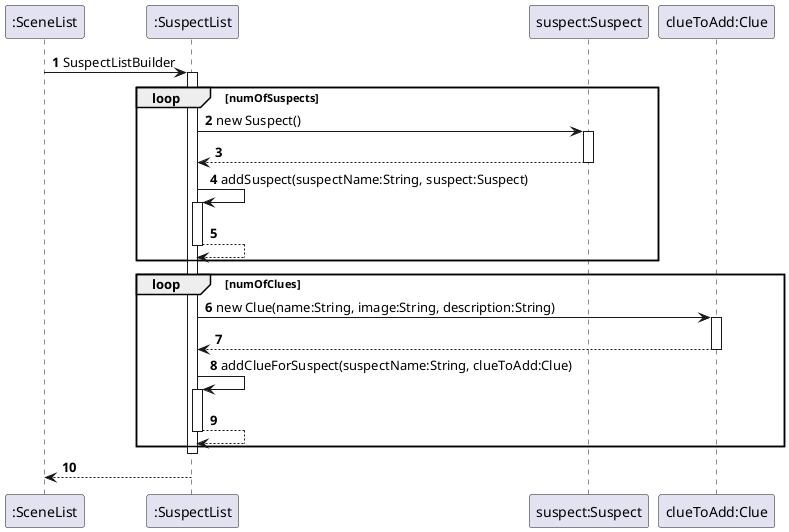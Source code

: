 @startuml
'https://plantuml.com/sequence-diagram

autonumber


":SceneList" -> ":SuspectList" :SuspectListBuilder
loop numOfSuspects
    activate ":SuspectList"
    ":SuspectList" -> "suspect:Suspect" :new Suspect()
    activate "suspect:Suspect"
    "suspect:Suspect" --> ":SuspectList"
    deactivate "suspect:Suspect"
    ":SuspectList" -> ":SuspectList" :addSuspect(suspectName:String, suspect:Suspect)
    activate ":SuspectList"
    ":SuspectList" --> ":SuspectList"
    deactivate ":SuspectList"
    end
loop numOfClues
    ":SuspectList" -> "clueToAdd:Clue" :new Clue(name:String, image:String, description:String)
    activate "clueToAdd:Clue"
    "clueToAdd:Clue" --> ":SuspectList"
    deactivate "clueToAdd:Clue"
    ":SuspectList" -> ":SuspectList" :addClueForSuspect(suspectName:String, clueToAdd:Clue)
    activate ":SuspectList"
    ":SuspectList" --> ":SuspectList"
    deactivate ":SuspectList"
    end
deactivate ":SuspectList"
":SuspectList" --> ":SceneList"



@enduml